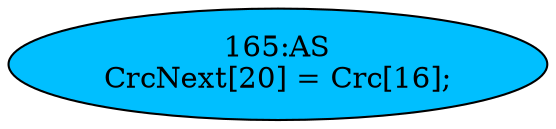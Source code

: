 strict digraph "" {
	node [label="\N"];
	"165:AS"	 [ast="<pyverilog.vparser.ast.Assign object at 0x7f417dccac50>",
		def_var="['CrcNext']",
		fillcolor=deepskyblue,
		label="165:AS
CrcNext[20] = Crc[16];",
		statements="[]",
		style=filled,
		typ=Assign,
		use_var="['Crc']"];
}

